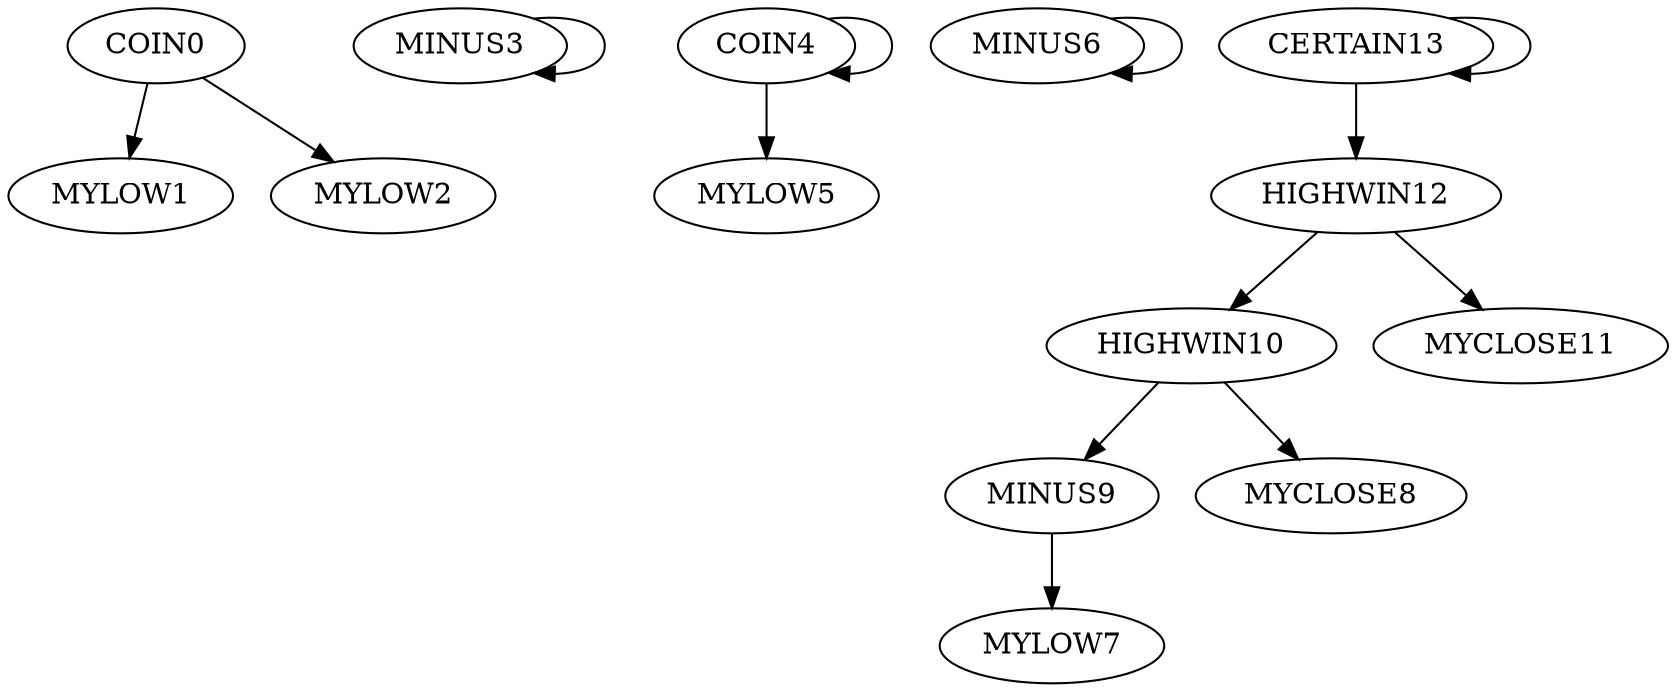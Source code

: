 digraph T {
	COIN0 -> MYLOW1;
	COIN0 -> MYLOW2;
	MINUS3 -> MINUS3;
	COIN4 -> COIN4;
	COIN4 -> MYLOW5;
	MINUS6 -> MINUS6;
	MINUS9 -> MYLOW7;
	HIGHWIN10 -> MYCLOSE8;
	HIGHWIN10 -> MINUS9;
	HIGHWIN12 -> HIGHWIN10;
	HIGHWIN12 -> MYCLOSE11;
	CERTAIN13 -> HIGHWIN12;
	CERTAIN13 -> CERTAIN13;
}